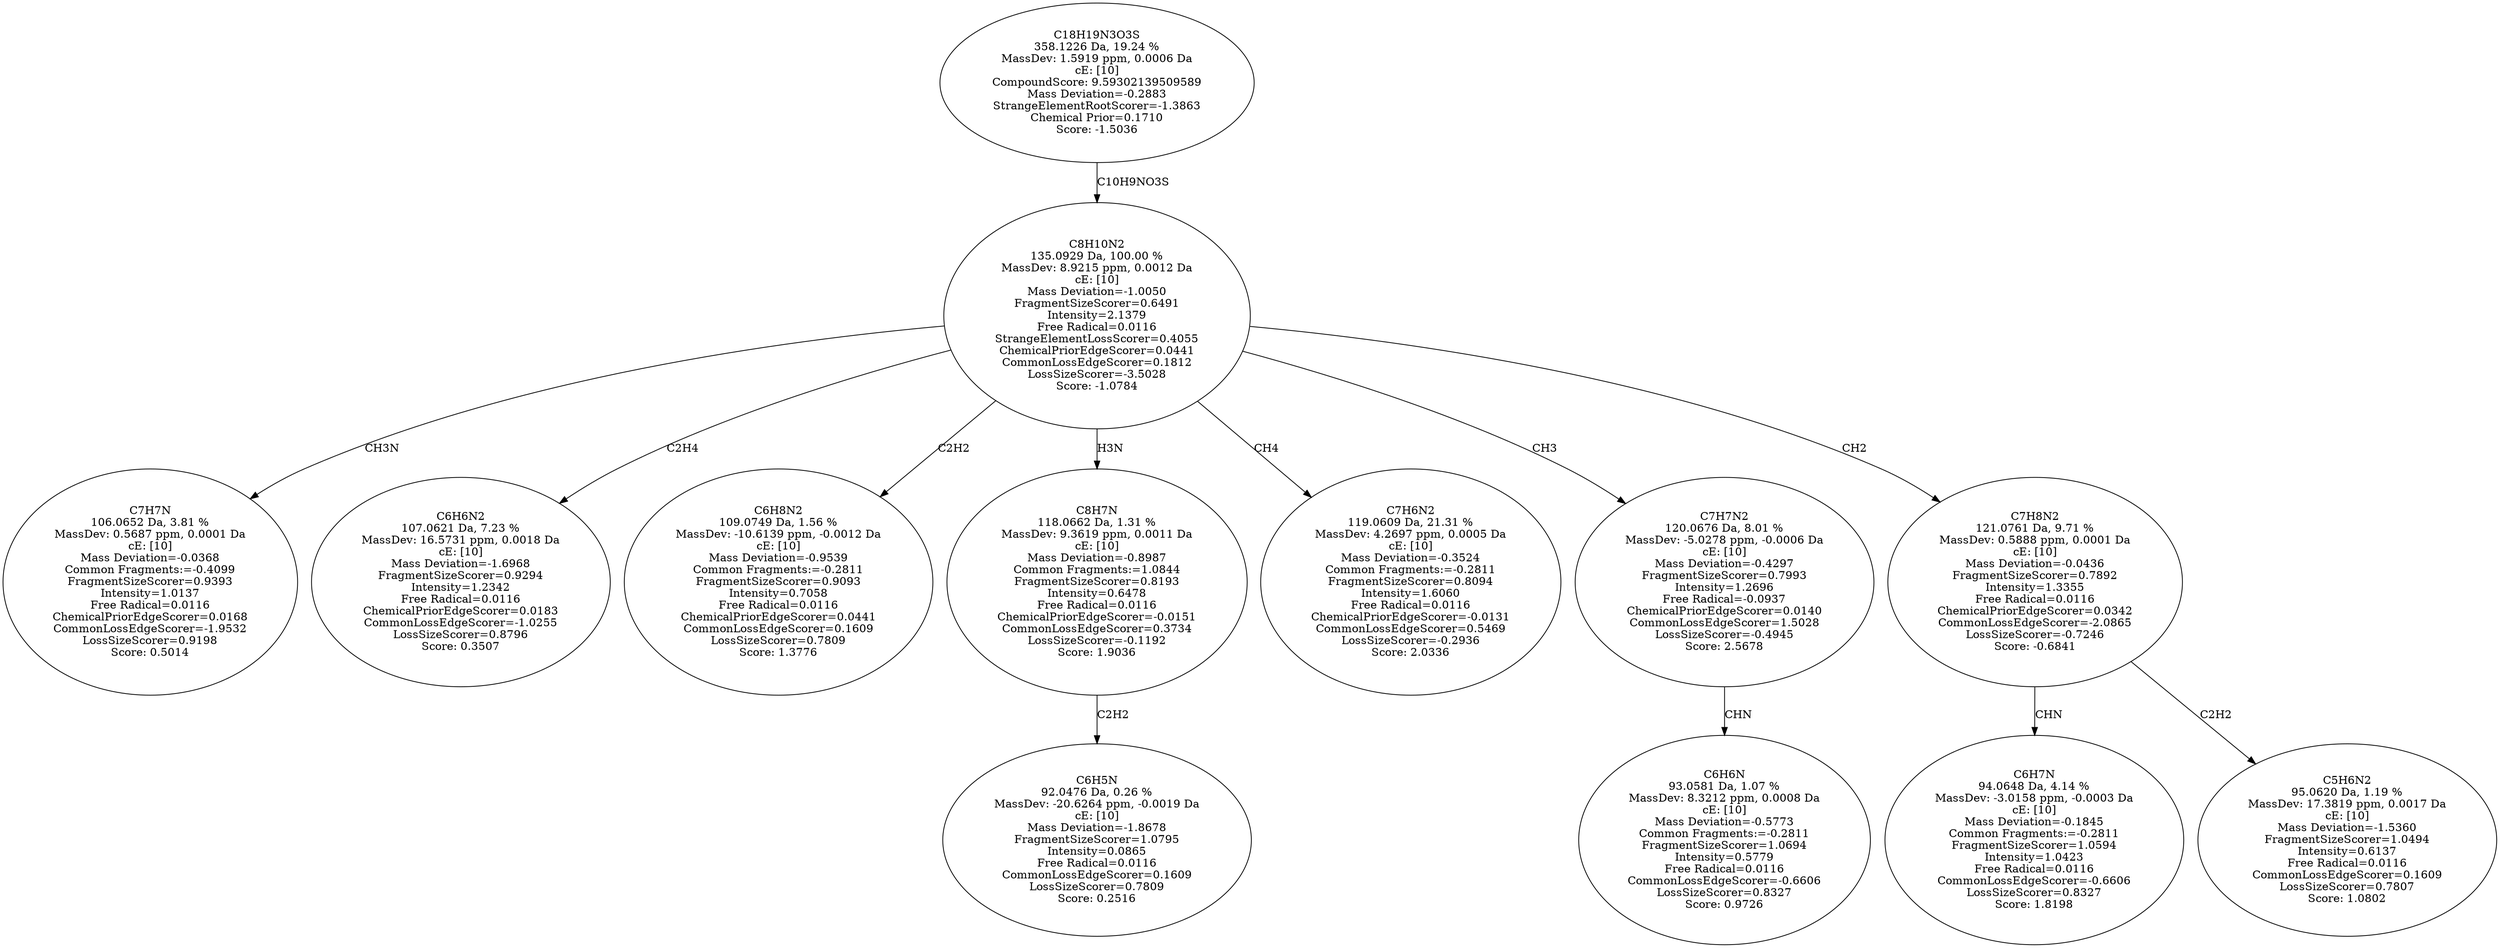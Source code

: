 strict digraph {
v1 [label="C7H7N\n106.0652 Da, 3.81 %\nMassDev: 0.5687 ppm, 0.0001 Da\ncE: [10]\nMass Deviation=-0.0368\nCommon Fragments:=-0.4099\nFragmentSizeScorer=0.9393\nIntensity=1.0137\nFree Radical=0.0116\nChemicalPriorEdgeScorer=0.0168\nCommonLossEdgeScorer=-1.9532\nLossSizeScorer=0.9198\nScore: 0.5014"];
v2 [label="C6H6N2\n107.0621 Da, 7.23 %\nMassDev: 16.5731 ppm, 0.0018 Da\ncE: [10]\nMass Deviation=-1.6968\nFragmentSizeScorer=0.9294\nIntensity=1.2342\nFree Radical=0.0116\nChemicalPriorEdgeScorer=0.0183\nCommonLossEdgeScorer=-1.0255\nLossSizeScorer=0.8796\nScore: 0.3507"];
v3 [label="C6H8N2\n109.0749 Da, 1.56 %\nMassDev: -10.6139 ppm, -0.0012 Da\ncE: [10]\nMass Deviation=-0.9539\nCommon Fragments:=-0.2811\nFragmentSizeScorer=0.9093\nIntensity=0.7058\nFree Radical=0.0116\nChemicalPriorEdgeScorer=0.0441\nCommonLossEdgeScorer=0.1609\nLossSizeScorer=0.7809\nScore: 1.3776"];
v4 [label="C6H5N\n92.0476 Da, 0.26 %\nMassDev: -20.6264 ppm, -0.0019 Da\ncE: [10]\nMass Deviation=-1.8678\nFragmentSizeScorer=1.0795\nIntensity=0.0865\nFree Radical=0.0116\nCommonLossEdgeScorer=0.1609\nLossSizeScorer=0.7809\nScore: 0.2516"];
v5 [label="C8H7N\n118.0662 Da, 1.31 %\nMassDev: 9.3619 ppm, 0.0011 Da\ncE: [10]\nMass Deviation=-0.8987\nCommon Fragments:=1.0844\nFragmentSizeScorer=0.8193\nIntensity=0.6478\nFree Radical=0.0116\nChemicalPriorEdgeScorer=-0.0151\nCommonLossEdgeScorer=0.3734\nLossSizeScorer=-0.1192\nScore: 1.9036"];
v6 [label="C7H6N2\n119.0609 Da, 21.31 %\nMassDev: 4.2697 ppm, 0.0005 Da\ncE: [10]\nMass Deviation=-0.3524\nCommon Fragments:=-0.2811\nFragmentSizeScorer=0.8094\nIntensity=1.6060\nFree Radical=0.0116\nChemicalPriorEdgeScorer=-0.0131\nCommonLossEdgeScorer=0.5469\nLossSizeScorer=-0.2936\nScore: 2.0336"];
v7 [label="C6H6N\n93.0581 Da, 1.07 %\nMassDev: 8.3212 ppm, 0.0008 Da\ncE: [10]\nMass Deviation=-0.5773\nCommon Fragments:=-0.2811\nFragmentSizeScorer=1.0694\nIntensity=0.5779\nFree Radical=0.0116\nCommonLossEdgeScorer=-0.6606\nLossSizeScorer=0.8327\nScore: 0.9726"];
v8 [label="C7H7N2\n120.0676 Da, 8.01 %\nMassDev: -5.0278 ppm, -0.0006 Da\ncE: [10]\nMass Deviation=-0.4297\nFragmentSizeScorer=0.7993\nIntensity=1.2696\nFree Radical=-0.0937\nChemicalPriorEdgeScorer=0.0140\nCommonLossEdgeScorer=1.5028\nLossSizeScorer=-0.4945\nScore: 2.5678"];
v9 [label="C6H7N\n94.0648 Da, 4.14 %\nMassDev: -3.0158 ppm, -0.0003 Da\ncE: [10]\nMass Deviation=-0.1845\nCommon Fragments:=-0.2811\nFragmentSizeScorer=1.0594\nIntensity=1.0423\nFree Radical=0.0116\nCommonLossEdgeScorer=-0.6606\nLossSizeScorer=0.8327\nScore: 1.8198"];
v10 [label="C5H6N2\n95.0620 Da, 1.19 %\nMassDev: 17.3819 ppm, 0.0017 Da\ncE: [10]\nMass Deviation=-1.5360\nFragmentSizeScorer=1.0494\nIntensity=0.6137\nFree Radical=0.0116\nCommonLossEdgeScorer=0.1609\nLossSizeScorer=0.7807\nScore: 1.0802"];
v11 [label="C7H8N2\n121.0761 Da, 9.71 %\nMassDev: 0.5888 ppm, 0.0001 Da\ncE: [10]\nMass Deviation=-0.0436\nFragmentSizeScorer=0.7892\nIntensity=1.3355\nFree Radical=0.0116\nChemicalPriorEdgeScorer=0.0342\nCommonLossEdgeScorer=-2.0865\nLossSizeScorer=-0.7246\nScore: -0.6841"];
v12 [label="C8H10N2\n135.0929 Da, 100.00 %\nMassDev: 8.9215 ppm, 0.0012 Da\ncE: [10]\nMass Deviation=-1.0050\nFragmentSizeScorer=0.6491\nIntensity=2.1379\nFree Radical=0.0116\nStrangeElementLossScorer=0.4055\nChemicalPriorEdgeScorer=0.0441\nCommonLossEdgeScorer=0.1812\nLossSizeScorer=-3.5028\nScore: -1.0784"];
v13 [label="C18H19N3O3S\n358.1226 Da, 19.24 %\nMassDev: 1.5919 ppm, 0.0006 Da\ncE: [10]\nCompoundScore: 9.59302139509589\nMass Deviation=-0.2883\nStrangeElementRootScorer=-1.3863\nChemical Prior=0.1710\nScore: -1.5036"];
v12 -> v1 [label="CH3N"];
v12 -> v2 [label="C2H4"];
v12 -> v3 [label="C2H2"];
v5 -> v4 [label="C2H2"];
v12 -> v5 [label="H3N"];
v12 -> v6 [label="CH4"];
v8 -> v7 [label="CHN"];
v12 -> v8 [label="CH3"];
v11 -> v9 [label="CHN"];
v11 -> v10 [label="C2H2"];
v12 -> v11 [label="CH2"];
v13 -> v12 [label="C10H9NO3S"];
}